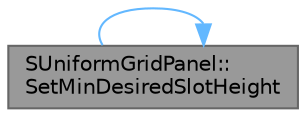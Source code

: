 digraph "SUniformGridPanel::SetMinDesiredSlotHeight"
{
 // INTERACTIVE_SVG=YES
 // LATEX_PDF_SIZE
  bgcolor="transparent";
  edge [fontname=Helvetica,fontsize=10,labelfontname=Helvetica,labelfontsize=10];
  node [fontname=Helvetica,fontsize=10,shape=box,height=0.2,width=0.4];
  rankdir="LR";
  Node1 [id="Node000001",label="SUniformGridPanel::\lSetMinDesiredSlotHeight",height=0.2,width=0.4,color="gray40", fillcolor="grey60", style="filled", fontcolor="black",tooltip="See MinDesiredSlotHeight attribute."];
  Node1 -> Node1 [id="edge1_Node000001_Node000001",color="steelblue1",style="solid",tooltip=" "];
}
